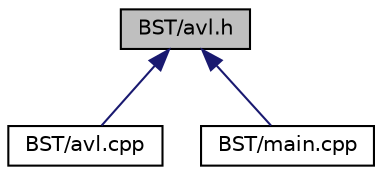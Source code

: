 digraph "BST/avl.h"
{
  edge [fontname="Helvetica",fontsize="10",labelfontname="Helvetica",labelfontsize="10"];
  node [fontname="Helvetica",fontsize="10",shape=record];
  Node1 [label="BST/avl.h",height=0.2,width=0.4,color="black", fillcolor="grey75", style="filled", fontcolor="black"];
  Node1 -> Node2 [dir="back",color="midnightblue",fontsize="10",style="solid",fontname="Helvetica"];
  Node2 [label="BST/avl.cpp",height=0.2,width=0.4,color="black", fillcolor="white", style="filled",URL="$avl_8cpp.html"];
  Node1 -> Node3 [dir="back",color="midnightblue",fontsize="10",style="solid",fontname="Helvetica"];
  Node3 [label="BST/main.cpp",height=0.2,width=0.4,color="black", fillcolor="white", style="filled",URL="$_b_s_t_2main_8cpp.html"];
}
